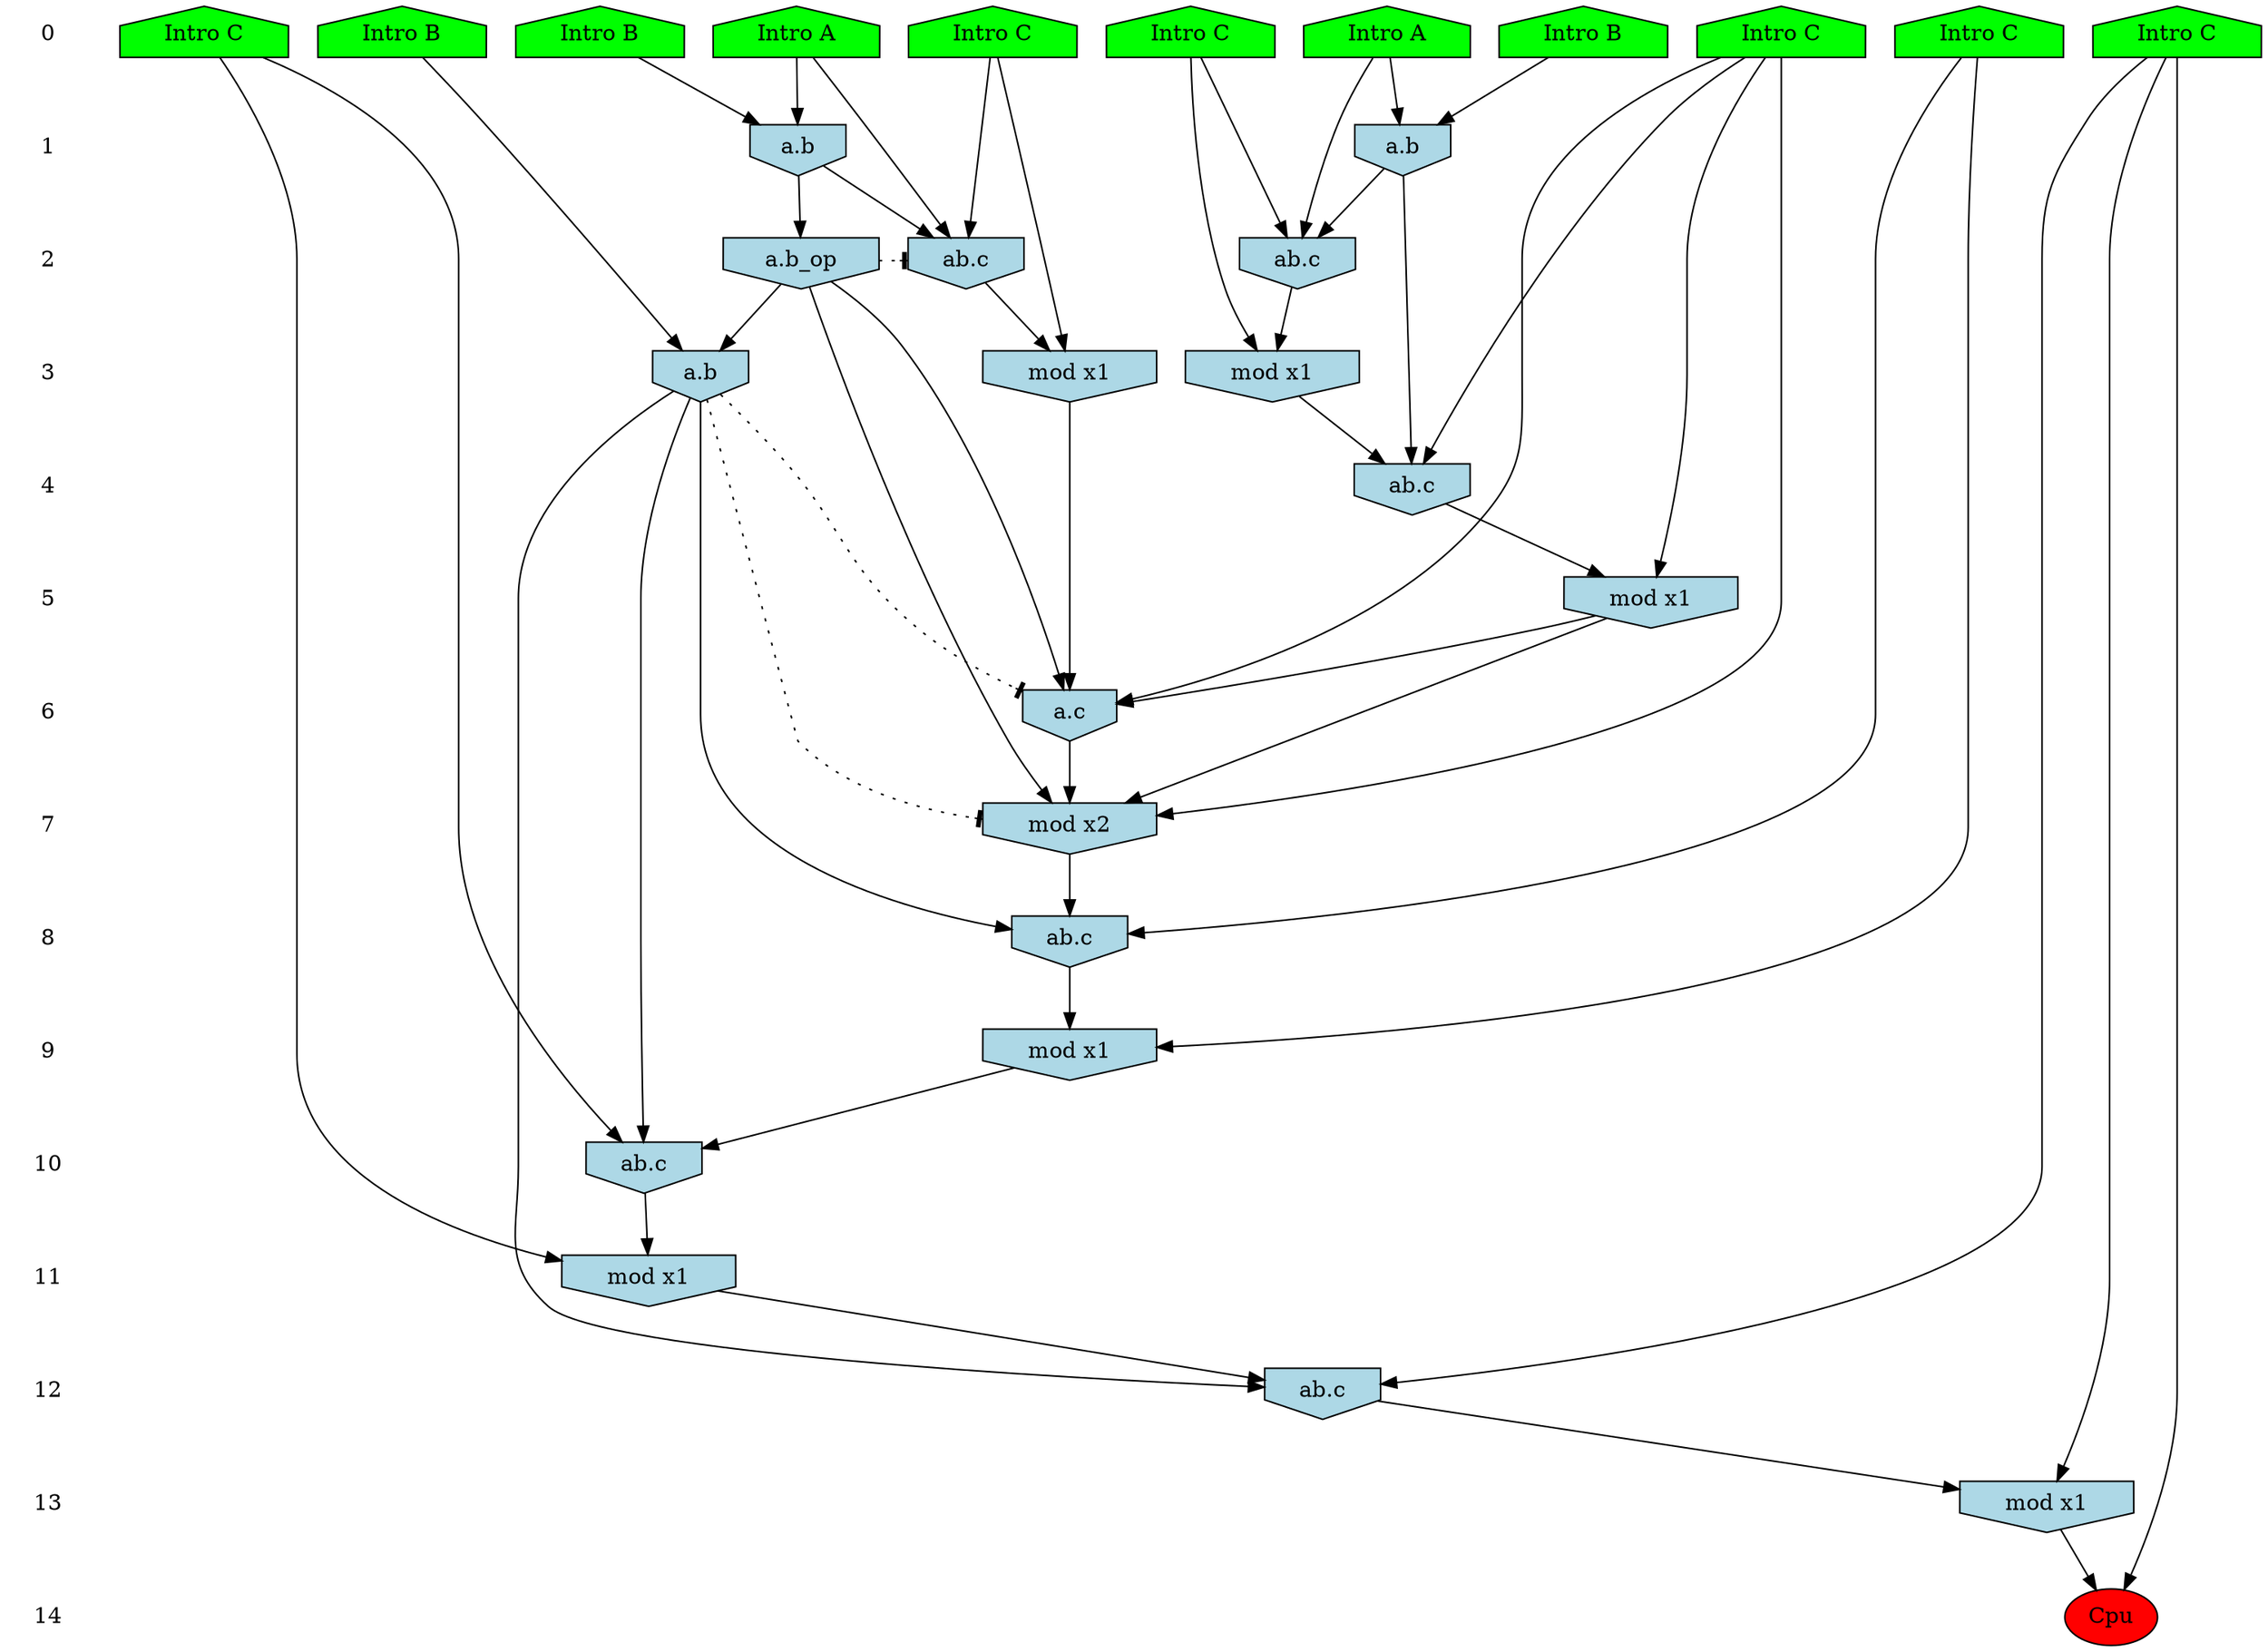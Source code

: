 /* Compression of 1 causal flows obtained in average at 1.700646E+01 t.u */
/* Compressed causal flows were: [2955] */
digraph G{
 ranksep=.5 ; 
{ rank = same ; "0" [shape=plaintext] ; node_1 [label ="Intro B", shape=house, style=filled, fillcolor=green] ;
node_2 [label ="Intro A", shape=house, style=filled, fillcolor=green] ;
node_3 [label ="Intro B", shape=house, style=filled, fillcolor=green] ;
node_4 [label ="Intro B", shape=house, style=filled, fillcolor=green] ;
node_5 [label ="Intro A", shape=house, style=filled, fillcolor=green] ;
node_6 [label ="Intro C", shape=house, style=filled, fillcolor=green] ;
node_7 [label ="Intro C", shape=house, style=filled, fillcolor=green] ;
node_8 [label ="Intro C", shape=house, style=filled, fillcolor=green] ;
node_9 [label ="Intro C", shape=house, style=filled, fillcolor=green] ;
node_10 [label ="Intro C", shape=house, style=filled, fillcolor=green] ;
node_11 [label ="Intro C", shape=house, style=filled, fillcolor=green] ;
}
{ rank = same ; "1" [shape=plaintext] ; node_12 [label="a.b", shape=invhouse, style=filled, fillcolor = lightblue] ;
node_13 [label="a.b", shape=invhouse, style=filled, fillcolor = lightblue] ;
}
{ rank = same ; "2" [shape=plaintext] ; node_14 [label="ab.c", shape=invhouse, style=filled, fillcolor = lightblue] ;
node_15 [label="ab.c", shape=invhouse, style=filled, fillcolor = lightblue] ;
node_16 [label="a.b_op", shape=invhouse, style=filled, fillcolor = lightblue] ;
}
{ rank = same ; "3" [shape=plaintext] ; node_17 [label="mod x1", shape=invhouse, style=filled, fillcolor = lightblue] ;
node_19 [label="mod x1", shape=invhouse, style=filled, fillcolor = lightblue] ;
node_23 [label="a.b", shape=invhouse, style=filled, fillcolor = lightblue] ;
}
{ rank = same ; "4" [shape=plaintext] ; node_18 [label="ab.c", shape=invhouse, style=filled, fillcolor = lightblue] ;
}
{ rank = same ; "5" [shape=plaintext] ; node_20 [label="mod x1", shape=invhouse, style=filled, fillcolor = lightblue] ;
}
{ rank = same ; "6" [shape=plaintext] ; node_21 [label="a.c", shape=invhouse, style=filled, fillcolor = lightblue] ;
}
{ rank = same ; "7" [shape=plaintext] ; node_22 [label="mod x2", shape=invhouse, style=filled, fillcolor = lightblue] ;
}
{ rank = same ; "8" [shape=plaintext] ; node_24 [label="ab.c", shape=invhouse, style=filled, fillcolor = lightblue] ;
}
{ rank = same ; "9" [shape=plaintext] ; node_25 [label="mod x1", shape=invhouse, style=filled, fillcolor = lightblue] ;
}
{ rank = same ; "10" [shape=plaintext] ; node_26 [label="ab.c", shape=invhouse, style=filled, fillcolor = lightblue] ;
}
{ rank = same ; "11" [shape=plaintext] ; node_27 [label="mod x1", shape=invhouse, style=filled, fillcolor = lightblue] ;
}
{ rank = same ; "12" [shape=plaintext] ; node_28 [label="ab.c", shape=invhouse, style=filled, fillcolor = lightblue] ;
}
{ rank = same ; "13" [shape=plaintext] ; node_29 [label="mod x1", shape=invhouse, style=filled, fillcolor = lightblue] ;
}
{ rank = same ; "14" [shape=plaintext] ; node_30 [label ="Cpu", style=filled, fillcolor=red] ;
}
"0" -> "1" [style="invis"]; 
"1" -> "2" [style="invis"]; 
"2" -> "3" [style="invis"]; 
"3" -> "4" [style="invis"]; 
"4" -> "5" [style="invis"]; 
"5" -> "6" [style="invis"]; 
"6" -> "7" [style="invis"]; 
"7" -> "8" [style="invis"]; 
"8" -> "9" [style="invis"]; 
"9" -> "10" [style="invis"]; 
"10" -> "11" [style="invis"]; 
"11" -> "12" [style="invis"]; 
"12" -> "13" [style="invis"]; 
"13" -> "14" [style="invis"]; 
node_1 -> node_12
node_2 -> node_12
node_3 -> node_13
node_5 -> node_13
node_5 -> node_14
node_11 -> node_14
node_13 -> node_14
node_2 -> node_15
node_7 -> node_15
node_12 -> node_15
node_12 -> node_16
node_11 -> node_17
node_14 -> node_17
node_6 -> node_18
node_13 -> node_18
node_17 -> node_18
node_7 -> node_19
node_15 -> node_19
node_6 -> node_20
node_18 -> node_20
node_6 -> node_21
node_16 -> node_21
node_19 -> node_21
node_20 -> node_21
node_6 -> node_22
node_16 -> node_22
node_20 -> node_22
node_21 -> node_22
node_4 -> node_23
node_16 -> node_23
node_8 -> node_24
node_22 -> node_24
node_23 -> node_24
node_8 -> node_25
node_24 -> node_25
node_9 -> node_26
node_23 -> node_26
node_25 -> node_26
node_9 -> node_27
node_26 -> node_27
node_10 -> node_28
node_23 -> node_28
node_27 -> node_28
node_10 -> node_29
node_28 -> node_29
node_10 -> node_30
node_29 -> node_30
node_16 -> node_15 [style=dotted, arrowhead = tee] 
node_23 -> node_22 [style=dotted, arrowhead = tee] 
node_23 -> node_21 [style=dotted, arrowhead = tee] 
}
/*
 Dot generation time: 0.000142
*/